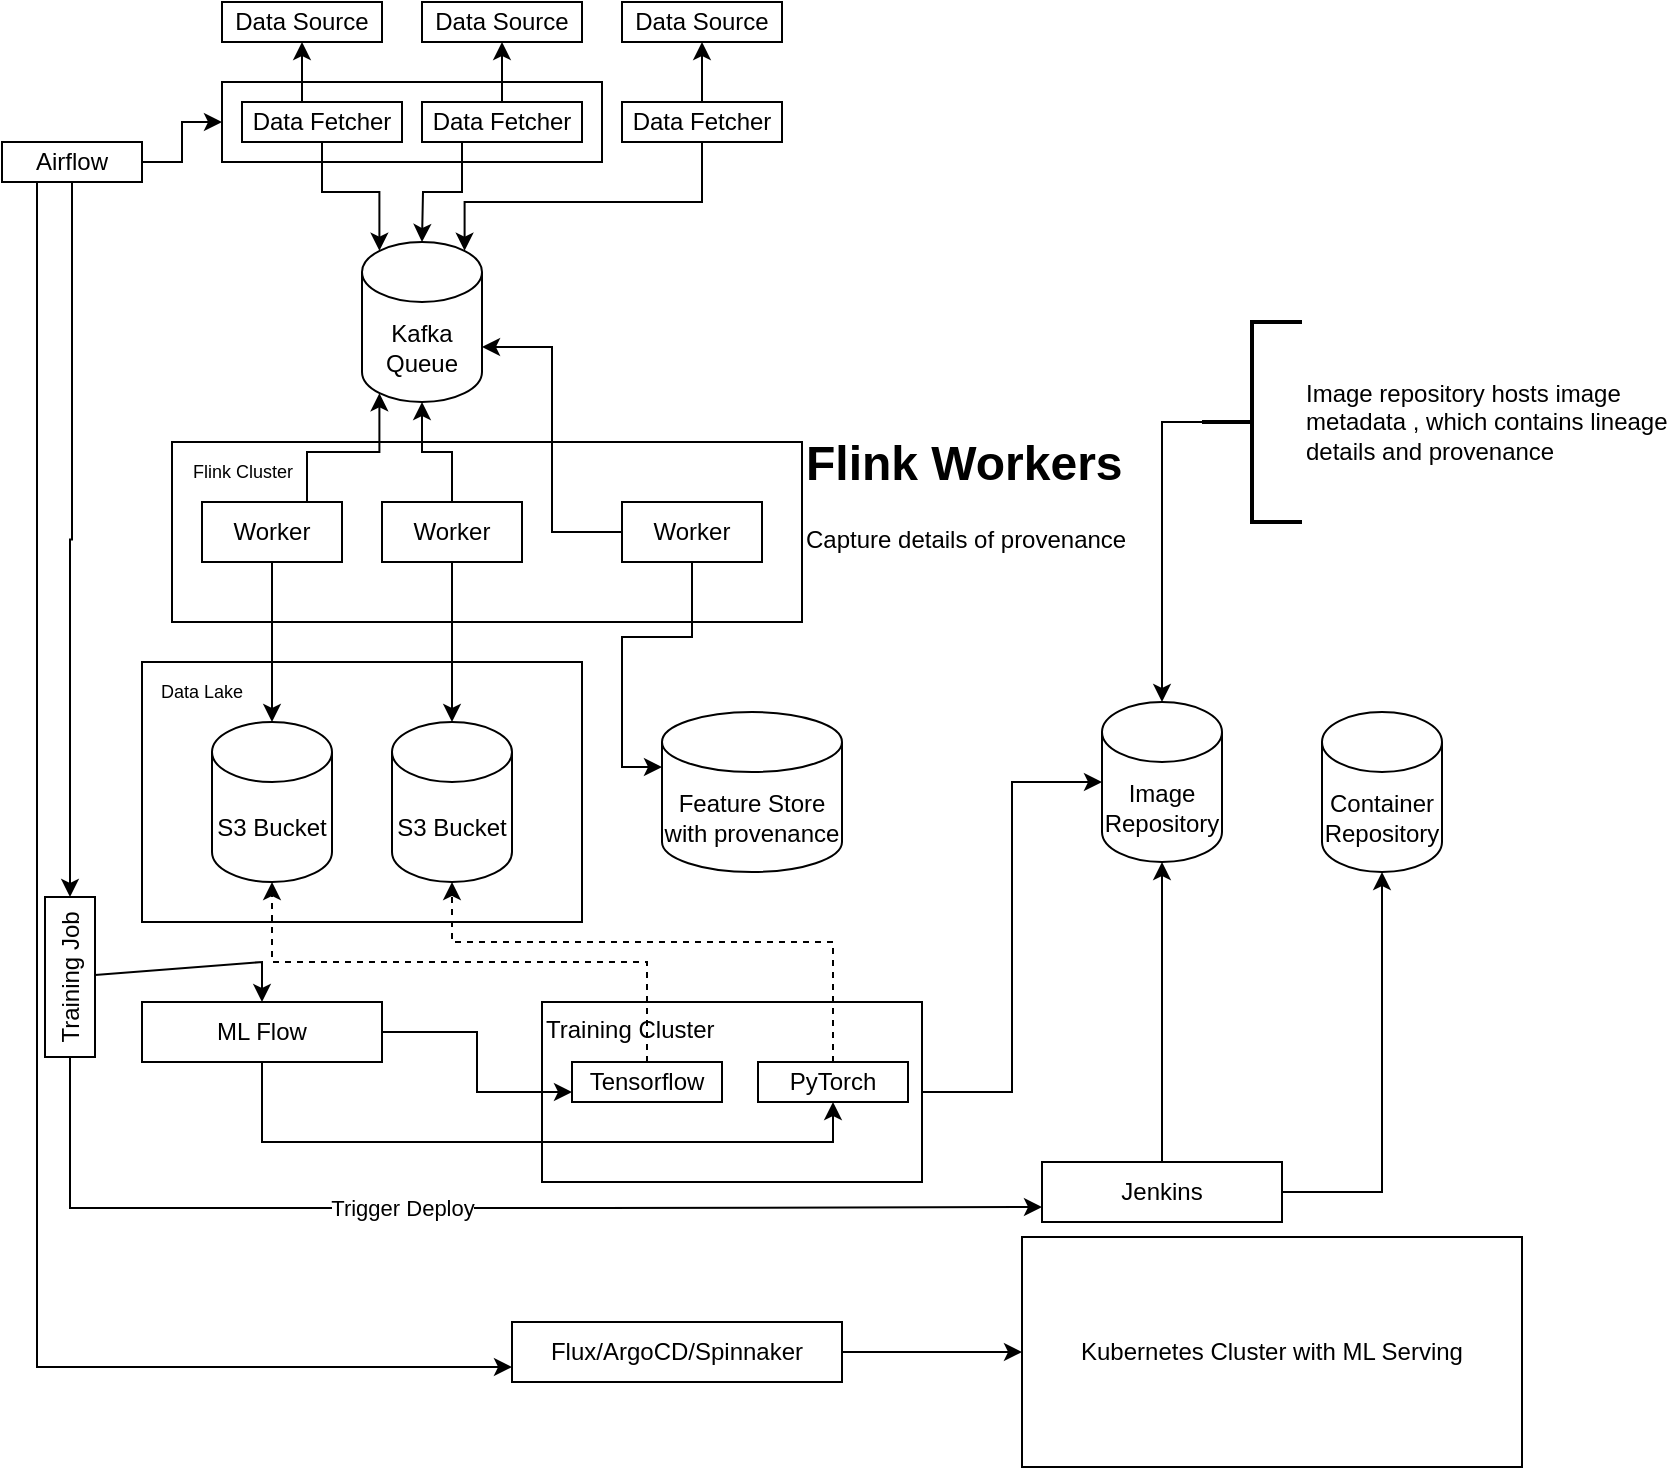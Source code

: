 <mxfile version="24.5.4" type="github">
  <diagram name="Page-1" id="YF7zsrVVAj1ZkRc4BdFs">
    <mxGraphModel dx="989" dy="485" grid="1" gridSize="10" guides="1" tooltips="1" connect="1" arrows="1" fold="1" page="1" pageScale="1" pageWidth="850" pageHeight="1100" math="0" shadow="0">
      <root>
        <mxCell id="0" />
        <mxCell id="1" parent="0" />
        <mxCell id="sNKJX6pRwC0FdkMziuLX-1" value="Data Source" style="rounded=0;whiteSpace=wrap;html=1;" vertex="1" parent="1">
          <mxGeometry x="120" y="40" width="80" height="20" as="geometry" />
        </mxCell>
        <mxCell id="sNKJX6pRwC0FdkMziuLX-2" value="Data Source" style="rounded=0;whiteSpace=wrap;html=1;" vertex="1" parent="1">
          <mxGeometry x="220" y="40" width="80" height="20" as="geometry" />
        </mxCell>
        <mxCell id="sNKJX6pRwC0FdkMziuLX-3" value="Data Source" style="rounded=0;whiteSpace=wrap;html=1;" vertex="1" parent="1">
          <mxGeometry x="320" y="40" width="80" height="20" as="geometry" />
        </mxCell>
        <mxCell id="sNKJX6pRwC0FdkMziuLX-7" style="edgeStyle=orthogonalEdgeStyle;rounded=0;orthogonalLoop=1;jettySize=auto;html=1;entryX=0;entryY=0.5;entryDx=0;entryDy=0;" edge="1" parent="1" source="sNKJX6pRwC0FdkMziuLX-5" target="sNKJX6pRwC0FdkMziuLX-6">
          <mxGeometry relative="1" as="geometry" />
        </mxCell>
        <mxCell id="sNKJX6pRwC0FdkMziuLX-48" style="edgeStyle=orthogonalEdgeStyle;rounded=0;orthogonalLoop=1;jettySize=auto;html=1;" edge="1" parent="1" source="sNKJX6pRwC0FdkMziuLX-5" target="sNKJX6pRwC0FdkMziuLX-47">
          <mxGeometry relative="1" as="geometry" />
        </mxCell>
        <mxCell id="sNKJX6pRwC0FdkMziuLX-56" style="edgeStyle=orthogonalEdgeStyle;rounded=0;orthogonalLoop=1;jettySize=auto;html=1;exitX=0.25;exitY=1;exitDx=0;exitDy=0;entryX=0;entryY=0.75;entryDx=0;entryDy=0;" edge="1" parent="1" source="sNKJX6pRwC0FdkMziuLX-5" target="sNKJX6pRwC0FdkMziuLX-55">
          <mxGeometry relative="1" as="geometry" />
        </mxCell>
        <mxCell id="sNKJX6pRwC0FdkMziuLX-5" value="Airflow" style="rounded=0;whiteSpace=wrap;html=1;" vertex="1" parent="1">
          <mxGeometry x="10" y="110" width="70" height="20" as="geometry" />
        </mxCell>
        <mxCell id="sNKJX6pRwC0FdkMziuLX-6" value="" style="rounded=0;whiteSpace=wrap;html=1;" vertex="1" parent="1">
          <mxGeometry x="120" y="80" width="190" height="40" as="geometry" />
        </mxCell>
        <mxCell id="sNKJX6pRwC0FdkMziuLX-10" style="edgeStyle=orthogonalEdgeStyle;rounded=0;orthogonalLoop=1;jettySize=auto;html=1;exitX=0.5;exitY=0;exitDx=0;exitDy=0;entryX=0.5;entryY=1;entryDx=0;entryDy=0;" edge="1" parent="1" source="sNKJX6pRwC0FdkMziuLX-8" target="sNKJX6pRwC0FdkMziuLX-1">
          <mxGeometry relative="1" as="geometry" />
        </mxCell>
        <mxCell id="sNKJX6pRwC0FdkMziuLX-8" value="Data Fetcher" style="rounded=0;whiteSpace=wrap;html=1;" vertex="1" parent="1">
          <mxGeometry x="130" y="90" width="80" height="20" as="geometry" />
        </mxCell>
        <mxCell id="sNKJX6pRwC0FdkMziuLX-11" style="edgeStyle=orthogonalEdgeStyle;rounded=0;orthogonalLoop=1;jettySize=auto;html=1;entryX=0.5;entryY=1;entryDx=0;entryDy=0;" edge="1" parent="1" source="sNKJX6pRwC0FdkMziuLX-9" target="sNKJX6pRwC0FdkMziuLX-2">
          <mxGeometry relative="1" as="geometry" />
        </mxCell>
        <mxCell id="sNKJX6pRwC0FdkMziuLX-9" value="Data Fetcher" style="rounded=0;whiteSpace=wrap;html=1;" vertex="1" parent="1">
          <mxGeometry x="220" y="90" width="80" height="20" as="geometry" />
        </mxCell>
        <mxCell id="sNKJX6pRwC0FdkMziuLX-12" value="Kafka Queue" style="shape=cylinder3;whiteSpace=wrap;html=1;boundedLbl=1;backgroundOutline=1;size=15;" vertex="1" parent="1">
          <mxGeometry x="190" y="160" width="60" height="80" as="geometry" />
        </mxCell>
        <mxCell id="sNKJX6pRwC0FdkMziuLX-13" style="edgeStyle=orthogonalEdgeStyle;rounded=0;orthogonalLoop=1;jettySize=auto;html=1;exitX=0.5;exitY=1;exitDx=0;exitDy=0;entryX=0.145;entryY=0;entryDx=0;entryDy=4.35;entryPerimeter=0;" edge="1" parent="1" source="sNKJX6pRwC0FdkMziuLX-8" target="sNKJX6pRwC0FdkMziuLX-12">
          <mxGeometry relative="1" as="geometry" />
        </mxCell>
        <mxCell id="sNKJX6pRwC0FdkMziuLX-14" style="edgeStyle=orthogonalEdgeStyle;rounded=0;orthogonalLoop=1;jettySize=auto;html=1;exitX=0.25;exitY=1;exitDx=0;exitDy=0;" edge="1" parent="1" source="sNKJX6pRwC0FdkMziuLX-9">
          <mxGeometry relative="1" as="geometry">
            <mxPoint x="220" y="160" as="targetPoint" />
          </mxGeometry>
        </mxCell>
        <mxCell id="sNKJX6pRwC0FdkMziuLX-16" style="edgeStyle=orthogonalEdgeStyle;rounded=0;orthogonalLoop=1;jettySize=auto;html=1;entryX=0.5;entryY=1;entryDx=0;entryDy=0;" edge="1" parent="1" source="sNKJX6pRwC0FdkMziuLX-15" target="sNKJX6pRwC0FdkMziuLX-3">
          <mxGeometry relative="1" as="geometry" />
        </mxCell>
        <mxCell id="sNKJX6pRwC0FdkMziuLX-18" value="" style="rounded=0;whiteSpace=wrap;html=1;" vertex="1" parent="1">
          <mxGeometry x="95" y="260" width="315" height="90" as="geometry" />
        </mxCell>
        <mxCell id="sNKJX6pRwC0FdkMziuLX-15" value="Data Fetcher" style="rounded=0;whiteSpace=wrap;html=1;" vertex="1" parent="1">
          <mxGeometry x="320" y="90" width="80" height="20" as="geometry" />
        </mxCell>
        <mxCell id="sNKJX6pRwC0FdkMziuLX-17" style="edgeStyle=orthogonalEdgeStyle;rounded=0;orthogonalLoop=1;jettySize=auto;html=1;entryX=0.855;entryY=0;entryDx=0;entryDy=4.35;entryPerimeter=0;" edge="1" parent="1" source="sNKJX6pRwC0FdkMziuLX-15" target="sNKJX6pRwC0FdkMziuLX-12">
          <mxGeometry relative="1" as="geometry">
            <Array as="points">
              <mxPoint x="360" y="140" />
              <mxPoint x="241" y="140" />
            </Array>
          </mxGeometry>
        </mxCell>
        <mxCell id="sNKJX6pRwC0FdkMziuLX-19" value="Flink Cluster" style="text;html=1;align=center;verticalAlign=middle;whiteSpace=wrap;rounded=0;fontSize=9;" vertex="1" parent="1">
          <mxGeometry x="95" y="260" width="71" height="30" as="geometry" />
        </mxCell>
        <mxCell id="sNKJX6pRwC0FdkMziuLX-20" value="Worker" style="rounded=0;whiteSpace=wrap;html=1;" vertex="1" parent="1">
          <mxGeometry x="110" y="290" width="70" height="30" as="geometry" />
        </mxCell>
        <mxCell id="sNKJX6pRwC0FdkMziuLX-22" value="Worker" style="rounded=0;whiteSpace=wrap;html=1;" vertex="1" parent="1">
          <mxGeometry x="200" y="290" width="70" height="30" as="geometry" />
        </mxCell>
        <mxCell id="sNKJX6pRwC0FdkMziuLX-27" value="" style="rounded=0;whiteSpace=wrap;html=1;align=left;" vertex="1" parent="1">
          <mxGeometry x="80" y="370" width="220" height="130" as="geometry" />
        </mxCell>
        <mxCell id="sNKJX6pRwC0FdkMziuLX-23" value="S3 Bucket" style="shape=cylinder3;whiteSpace=wrap;html=1;boundedLbl=1;backgroundOutline=1;size=15;" vertex="1" parent="1">
          <mxGeometry x="115" y="400" width="60" height="80" as="geometry" />
        </mxCell>
        <mxCell id="sNKJX6pRwC0FdkMziuLX-24" value="S3 Bucket" style="shape=cylinder3;whiteSpace=wrap;html=1;boundedLbl=1;backgroundOutline=1;size=15;" vertex="1" parent="1">
          <mxGeometry x="205" y="400" width="60" height="80" as="geometry" />
        </mxCell>
        <mxCell id="sNKJX6pRwC0FdkMziuLX-25" style="edgeStyle=orthogonalEdgeStyle;rounded=0;orthogonalLoop=1;jettySize=auto;html=1;exitX=0.5;exitY=1;exitDx=0;exitDy=0;entryX=0.5;entryY=0;entryDx=0;entryDy=0;entryPerimeter=0;" edge="1" parent="1" source="sNKJX6pRwC0FdkMziuLX-20" target="sNKJX6pRwC0FdkMziuLX-23">
          <mxGeometry relative="1" as="geometry" />
        </mxCell>
        <mxCell id="sNKJX6pRwC0FdkMziuLX-26" style="edgeStyle=orthogonalEdgeStyle;rounded=0;orthogonalLoop=1;jettySize=auto;html=1;entryX=0.5;entryY=0;entryDx=0;entryDy=0;entryPerimeter=0;" edge="1" parent="1" source="sNKJX6pRwC0FdkMziuLX-22" target="sNKJX6pRwC0FdkMziuLX-24">
          <mxGeometry relative="1" as="geometry" />
        </mxCell>
        <mxCell id="sNKJX6pRwC0FdkMziuLX-28" value="Data Lake" style="text;html=1;align=center;verticalAlign=middle;whiteSpace=wrap;rounded=0;fontSize=9;" vertex="1" parent="1">
          <mxGeometry x="80" y="370" width="60" height="30" as="geometry" />
        </mxCell>
        <mxCell id="sNKJX6pRwC0FdkMziuLX-29" value="Worker" style="rounded=0;whiteSpace=wrap;html=1;" vertex="1" parent="1">
          <mxGeometry x="320" y="290" width="70" height="30" as="geometry" />
        </mxCell>
        <mxCell id="sNKJX6pRwC0FdkMziuLX-32" value="Feature Store with proven&lt;span style=&quot;background-color: initial;&quot;&gt;ance&lt;/span&gt;" style="shape=cylinder3;whiteSpace=wrap;html=1;boundedLbl=1;backgroundOutline=1;size=15;" vertex="1" parent="1">
          <mxGeometry x="340" y="395" width="90" height="80" as="geometry" />
        </mxCell>
        <mxCell id="sNKJX6pRwC0FdkMziuLX-33" style="edgeStyle=orthogonalEdgeStyle;rounded=0;orthogonalLoop=1;jettySize=auto;html=1;exitX=0.75;exitY=0;exitDx=0;exitDy=0;entryX=0.145;entryY=1;entryDx=0;entryDy=-4.35;entryPerimeter=0;" edge="1" parent="1" source="sNKJX6pRwC0FdkMziuLX-20" target="sNKJX6pRwC0FdkMziuLX-12">
          <mxGeometry relative="1" as="geometry" />
        </mxCell>
        <mxCell id="sNKJX6pRwC0FdkMziuLX-34" style="edgeStyle=orthogonalEdgeStyle;rounded=0;orthogonalLoop=1;jettySize=auto;html=1;entryX=0.5;entryY=1;entryDx=0;entryDy=0;entryPerimeter=0;" edge="1" parent="1" source="sNKJX6pRwC0FdkMziuLX-22" target="sNKJX6pRwC0FdkMziuLX-12">
          <mxGeometry relative="1" as="geometry" />
        </mxCell>
        <mxCell id="sNKJX6pRwC0FdkMziuLX-35" style="edgeStyle=orthogonalEdgeStyle;rounded=0;orthogonalLoop=1;jettySize=auto;html=1;entryX=1;entryY=0;entryDx=0;entryDy=52.5;entryPerimeter=0;" edge="1" parent="1" source="sNKJX6pRwC0FdkMziuLX-29" target="sNKJX6pRwC0FdkMziuLX-12">
          <mxGeometry relative="1" as="geometry" />
        </mxCell>
        <mxCell id="sNKJX6pRwC0FdkMziuLX-36" style="edgeStyle=orthogonalEdgeStyle;rounded=0;orthogonalLoop=1;jettySize=auto;html=1;entryX=0;entryY=0;entryDx=0;entryDy=27.5;entryPerimeter=0;" edge="1" parent="1" source="sNKJX6pRwC0FdkMziuLX-29" target="sNKJX6pRwC0FdkMziuLX-32">
          <mxGeometry relative="1" as="geometry" />
        </mxCell>
        <mxCell id="sNKJX6pRwC0FdkMziuLX-37" value="ML Flow" style="rounded=0;whiteSpace=wrap;html=1;" vertex="1" parent="1">
          <mxGeometry x="80" y="540" width="120" height="30" as="geometry" />
        </mxCell>
        <mxCell id="sNKJX6pRwC0FdkMziuLX-39" value="Training Cluster" style="rounded=0;whiteSpace=wrap;html=1;align=left;verticalAlign=top;" vertex="1" parent="1">
          <mxGeometry x="280" y="540" width="190" height="90" as="geometry" />
        </mxCell>
        <mxCell id="sNKJX6pRwC0FdkMziuLX-40" value="Tensorflow" style="rounded=0;whiteSpace=wrap;html=1;" vertex="1" parent="1">
          <mxGeometry x="295" y="570" width="75" height="20" as="geometry" />
        </mxCell>
        <mxCell id="sNKJX6pRwC0FdkMziuLX-41" value="PyTorch" style="rounded=0;whiteSpace=wrap;html=1;" vertex="1" parent="1">
          <mxGeometry x="388" y="570" width="75" height="20" as="geometry" />
        </mxCell>
        <mxCell id="sNKJX6pRwC0FdkMziuLX-42" style="edgeStyle=orthogonalEdgeStyle;rounded=0;orthogonalLoop=1;jettySize=auto;html=1;entryX=0;entryY=0.75;entryDx=0;entryDy=0;labelBorderColor=none;" edge="1" parent="1" source="sNKJX6pRwC0FdkMziuLX-37" target="sNKJX6pRwC0FdkMziuLX-40">
          <mxGeometry relative="1" as="geometry" />
        </mxCell>
        <mxCell id="sNKJX6pRwC0FdkMziuLX-43" style="edgeStyle=orthogonalEdgeStyle;rounded=0;orthogonalLoop=1;jettySize=auto;html=1;entryX=0.5;entryY=1;entryDx=0;entryDy=0;" edge="1" parent="1" source="sNKJX6pRwC0FdkMziuLX-37" target="sNKJX6pRwC0FdkMziuLX-41">
          <mxGeometry relative="1" as="geometry">
            <Array as="points">
              <mxPoint x="140" y="610" />
              <mxPoint x="426" y="610" />
            </Array>
          </mxGeometry>
        </mxCell>
        <mxCell id="sNKJX6pRwC0FdkMziuLX-44" value="Image Repository" style="shape=cylinder3;whiteSpace=wrap;html=1;boundedLbl=1;backgroundOutline=1;size=15;" vertex="1" parent="1">
          <mxGeometry x="560" y="390" width="60" height="80" as="geometry" />
        </mxCell>
        <mxCell id="sNKJX6pRwC0FdkMziuLX-66" style="edgeStyle=orthogonalEdgeStyle;rounded=0;orthogonalLoop=1;jettySize=auto;html=1;" edge="1" parent="1" source="sNKJX6pRwC0FdkMziuLX-45" target="sNKJX6pRwC0FdkMziuLX-52">
          <mxGeometry relative="1" as="geometry">
            <mxPoint x="700.0" y="480" as="targetPoint" />
            <Array as="points">
              <mxPoint x="700" y="635" />
            </Array>
          </mxGeometry>
        </mxCell>
        <mxCell id="sNKJX6pRwC0FdkMziuLX-45" value="Jenkins" style="rounded=0;whiteSpace=wrap;html=1;" vertex="1" parent="1">
          <mxGeometry x="530" y="620" width="120" height="30" as="geometry" />
        </mxCell>
        <mxCell id="sNKJX6pRwC0FdkMziuLX-46" style="edgeStyle=orthogonalEdgeStyle;rounded=0;orthogonalLoop=1;jettySize=auto;html=1;entryX=0;entryY=0.5;entryDx=0;entryDy=0;entryPerimeter=0;" edge="1" parent="1" source="sNKJX6pRwC0FdkMziuLX-39" target="sNKJX6pRwC0FdkMziuLX-44">
          <mxGeometry relative="1" as="geometry" />
        </mxCell>
        <mxCell id="sNKJX6pRwC0FdkMziuLX-49" style="edgeStyle=orthogonalEdgeStyle;rounded=0;orthogonalLoop=1;jettySize=auto;html=1;entryX=0.5;entryY=0;entryDx=0;entryDy=0;" edge="1" parent="1" source="sNKJX6pRwC0FdkMziuLX-47" target="sNKJX6pRwC0FdkMziuLX-37">
          <mxGeometry relative="1" as="geometry">
            <Array as="points">
              <mxPoint x="140" y="520" />
            </Array>
          </mxGeometry>
        </mxCell>
        <mxCell id="sNKJX6pRwC0FdkMziuLX-50" style="edgeStyle=orthogonalEdgeStyle;rounded=0;orthogonalLoop=1;jettySize=auto;html=1;entryX=0;entryY=0.75;entryDx=0;entryDy=0;" edge="1" parent="1" source="sNKJX6pRwC0FdkMziuLX-47" target="sNKJX6pRwC0FdkMziuLX-45">
          <mxGeometry relative="1" as="geometry">
            <Array as="points">
              <mxPoint x="44" y="643" />
              <mxPoint x="308" y="643" />
            </Array>
          </mxGeometry>
        </mxCell>
        <mxCell id="sNKJX6pRwC0FdkMziuLX-51" value="Trigger Deploy" style="edgeLabel;html=1;align=center;verticalAlign=middle;resizable=0;points=[];" vertex="1" connectable="0" parent="sNKJX6pRwC0FdkMziuLX-50">
          <mxGeometry x="-0.139" relative="1" as="geometry">
            <mxPoint as="offset" />
          </mxGeometry>
        </mxCell>
        <mxCell id="sNKJX6pRwC0FdkMziuLX-47" value="Training Job" style="rounded=0;whiteSpace=wrap;html=1;rotation=-90;" vertex="1" parent="1">
          <mxGeometry x="4" y="515" width="80" height="25" as="geometry" />
        </mxCell>
        <mxCell id="sNKJX6pRwC0FdkMziuLX-52" value="Container Repository" style="shape=cylinder3;whiteSpace=wrap;html=1;boundedLbl=1;backgroundOutline=1;size=15;" vertex="1" parent="1">
          <mxGeometry x="670" y="395" width="60" height="80" as="geometry" />
        </mxCell>
        <mxCell id="sNKJX6pRwC0FdkMziuLX-53" style="edgeStyle=orthogonalEdgeStyle;rounded=0;orthogonalLoop=1;jettySize=auto;html=1;entryX=0.5;entryY=1;entryDx=0;entryDy=0;entryPerimeter=0;" edge="1" parent="1" source="sNKJX6pRwC0FdkMziuLX-45" target="sNKJX6pRwC0FdkMziuLX-44">
          <mxGeometry relative="1" as="geometry" />
        </mxCell>
        <mxCell id="sNKJX6pRwC0FdkMziuLX-58" style="edgeStyle=orthogonalEdgeStyle;rounded=0;orthogonalLoop=1;jettySize=auto;html=1;entryX=0;entryY=0.5;entryDx=0;entryDy=0;" edge="1" parent="1" source="sNKJX6pRwC0FdkMziuLX-55" target="sNKJX6pRwC0FdkMziuLX-57">
          <mxGeometry relative="1" as="geometry" />
        </mxCell>
        <mxCell id="sNKJX6pRwC0FdkMziuLX-55" value="Flux/ArgoCD/Spinnaker" style="rounded=0;whiteSpace=wrap;html=1;" vertex="1" parent="1">
          <mxGeometry x="265" y="700" width="165" height="30" as="geometry" />
        </mxCell>
        <mxCell id="sNKJX6pRwC0FdkMziuLX-57" value="Kubernetes Cluster with ML Serving" style="rounded=0;whiteSpace=wrap;html=1;" vertex="1" parent="1">
          <mxGeometry x="520" y="657.5" width="250" height="115" as="geometry" />
        </mxCell>
        <mxCell id="sNKJX6pRwC0FdkMziuLX-60" value="Image repository hosts image&amp;nbsp;&lt;div&gt;metadata , which contains lineage&amp;nbsp;&lt;/div&gt;&lt;div&gt;details and provenance&lt;/div&gt;" style="strokeWidth=2;html=1;shape=mxgraph.flowchart.annotation_2;align=left;labelPosition=right;pointerEvents=1;" vertex="1" parent="1">
          <mxGeometry x="610" y="200" width="50" height="100" as="geometry" />
        </mxCell>
        <mxCell id="sNKJX6pRwC0FdkMziuLX-61" style="edgeStyle=orthogonalEdgeStyle;rounded=0;orthogonalLoop=1;jettySize=auto;html=1;entryX=0.5;entryY=0;entryDx=0;entryDy=0;entryPerimeter=0;exitX=0;exitY=0.5;exitDx=0;exitDy=0;exitPerimeter=0;" edge="1" parent="1" source="sNKJX6pRwC0FdkMziuLX-60" target="sNKJX6pRwC0FdkMziuLX-44">
          <mxGeometry relative="1" as="geometry" />
        </mxCell>
        <mxCell id="sNKJX6pRwC0FdkMziuLX-63" style="edgeStyle=orthogonalEdgeStyle;rounded=0;orthogonalLoop=1;jettySize=auto;html=1;entryX=0.5;entryY=1;entryDx=0;entryDy=0;entryPerimeter=0;dashed=1;" edge="1" parent="1" source="sNKJX6pRwC0FdkMziuLX-41" target="sNKJX6pRwC0FdkMziuLX-24">
          <mxGeometry relative="1" as="geometry">
            <Array as="points">
              <mxPoint x="426" y="510" />
              <mxPoint x="235" y="510" />
            </Array>
          </mxGeometry>
        </mxCell>
        <mxCell id="sNKJX6pRwC0FdkMziuLX-64" style="edgeStyle=orthogonalEdgeStyle;rounded=0;orthogonalLoop=1;jettySize=auto;html=1;entryX=0.5;entryY=1;entryDx=0;entryDy=0;entryPerimeter=0;dashed=1;" edge="1" parent="1" source="sNKJX6pRwC0FdkMziuLX-40" target="sNKJX6pRwC0FdkMziuLX-23">
          <mxGeometry relative="1" as="geometry">
            <Array as="points">
              <mxPoint x="333" y="520" />
              <mxPoint x="145" y="520" />
            </Array>
          </mxGeometry>
        </mxCell>
        <mxCell id="sNKJX6pRwC0FdkMziuLX-65" value="&lt;h1 style=&quot;margin-top: 0px;&quot;&gt;Flink Workers&lt;/h1&gt;&lt;div&gt;Capture details of provenance&lt;/div&gt;" style="text;html=1;whiteSpace=wrap;overflow=hidden;rounded=0;" vertex="1" parent="1">
          <mxGeometry x="410" y="250" width="170" height="80" as="geometry" />
        </mxCell>
      </root>
    </mxGraphModel>
  </diagram>
</mxfile>
